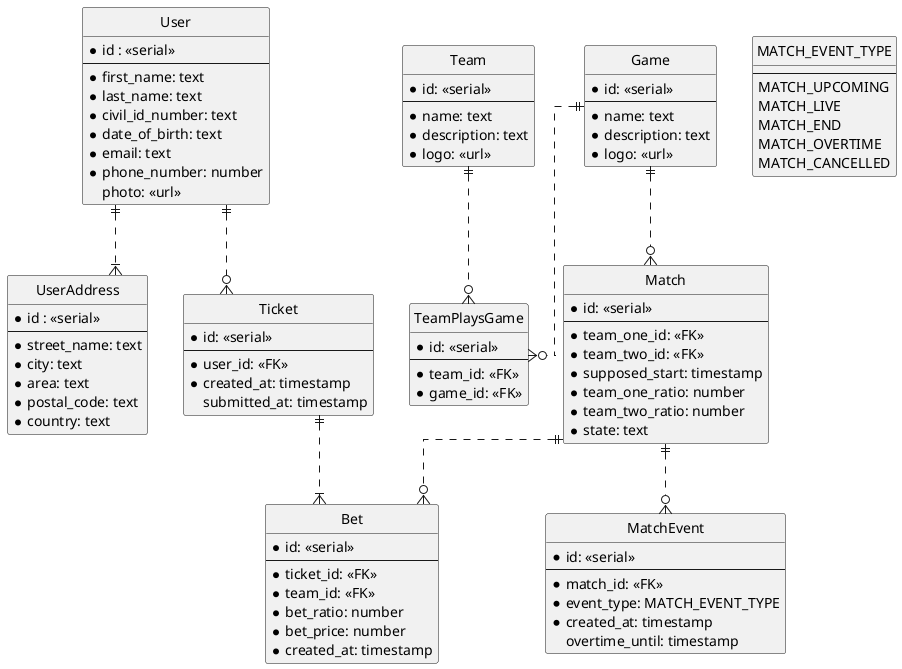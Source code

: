 @startuml database design

hide circle
skinparam Linetype ortho

entity User {
    * id : <<serial>>
    ---
    * first_name: text
    * last_name: text
    * civil_id_number: text
    * date_of_birth: text
    * email: text
    * phone_number: number
    photo: <<url>>
}

entity UserAddress {
    * id : <<serial>>
    ---
    * street_name: text
    * city: text
    * area: text
    * postal_code: text
    * country: text
}

entity Game {
    * id: <<serial>>
    ---
    * name: text
    * description: text
    * logo: <<url>>
}

entity Team {
    * id: <<serial>>
    ---
    * name: text
    * description: text
    * logo: <<url>>
}

entity TeamPlaysGame {
    * id: <<serial>>
    ---
    * team_id: <<FK>>
    * game_id: <<FK>>
}

entity Match {
    * id: <<serial>>
    ---
    * team_one_id: <<FK>>
    * team_two_id: <<FK>>
    * supposed_start: timestamp
    * team_one_ratio: number
    * team_two_ratio: number
    * state: text
}

enum MATCH_EVENT_TYPE {
    ---
    MATCH_UPCOMING
    MATCH_LIVE
    MATCH_END
    MATCH_OVERTIME
    MATCH_CANCELLED
}

entity MatchEvent {
    * id: <<serial>>
    ---
    * match_id: <<FK>>
    * event_type: MATCH_EVENT_TYPE
    * created_at: timestamp
    overtime_until: timestamp
}

entity Bet {
    * id: <<serial>>
    ---
    * ticket_id: <<FK>>
    * team_id: <<FK>>
    * bet_ratio: number
    * bet_price: number
    * created_at: timestamp
}

entity Ticket {
    * id: <<serial>>
    ---
    * user_id: <<FK>>
    * created_at: timestamp
    submitted_at: timestamp
}

' User relationships
User ||..|{ UserAddress
User ||..o{ Ticket

' Team playing a game
Game ||..o{ TeamPlaysGame
Team ||..o{ TeamPlaysGame

' a match belongs to a game
Game ||..o{ Match

' match has several events that can happen
Match ||..o{ MatchEvent

' match has unlimited number of bets
Match ||..o{ Bet

' Bets belong to a ticket
Ticket ||..|{ Bet

@enduml